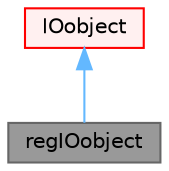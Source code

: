 digraph "regIOobject"
{
 // LATEX_PDF_SIZE
  bgcolor="transparent";
  edge [fontname=Helvetica,fontsize=10,labelfontname=Helvetica,labelfontsize=10];
  node [fontname=Helvetica,fontsize=10,shape=box,height=0.2,width=0.4];
  Node1 [id="Node000001",label="regIOobject",height=0.2,width=0.4,color="gray40", fillcolor="grey60", style="filled", fontcolor="black",tooltip="regIOobject is an abstract class derived from IOobject to handle automatic object registration with t..."];
  Node2 -> Node1 [id="edge1_Node000001_Node000002",dir="back",color="steelblue1",style="solid",tooltip=" "];
  Node2 [id="Node000002",label="IOobject",height=0.2,width=0.4,color="red", fillcolor="#FFF0F0", style="filled",URL="$classFoam_1_1IOobject.html",tooltip="Defines the attributes of an object for which implicit objectRegistry management is supported,..."];
}
